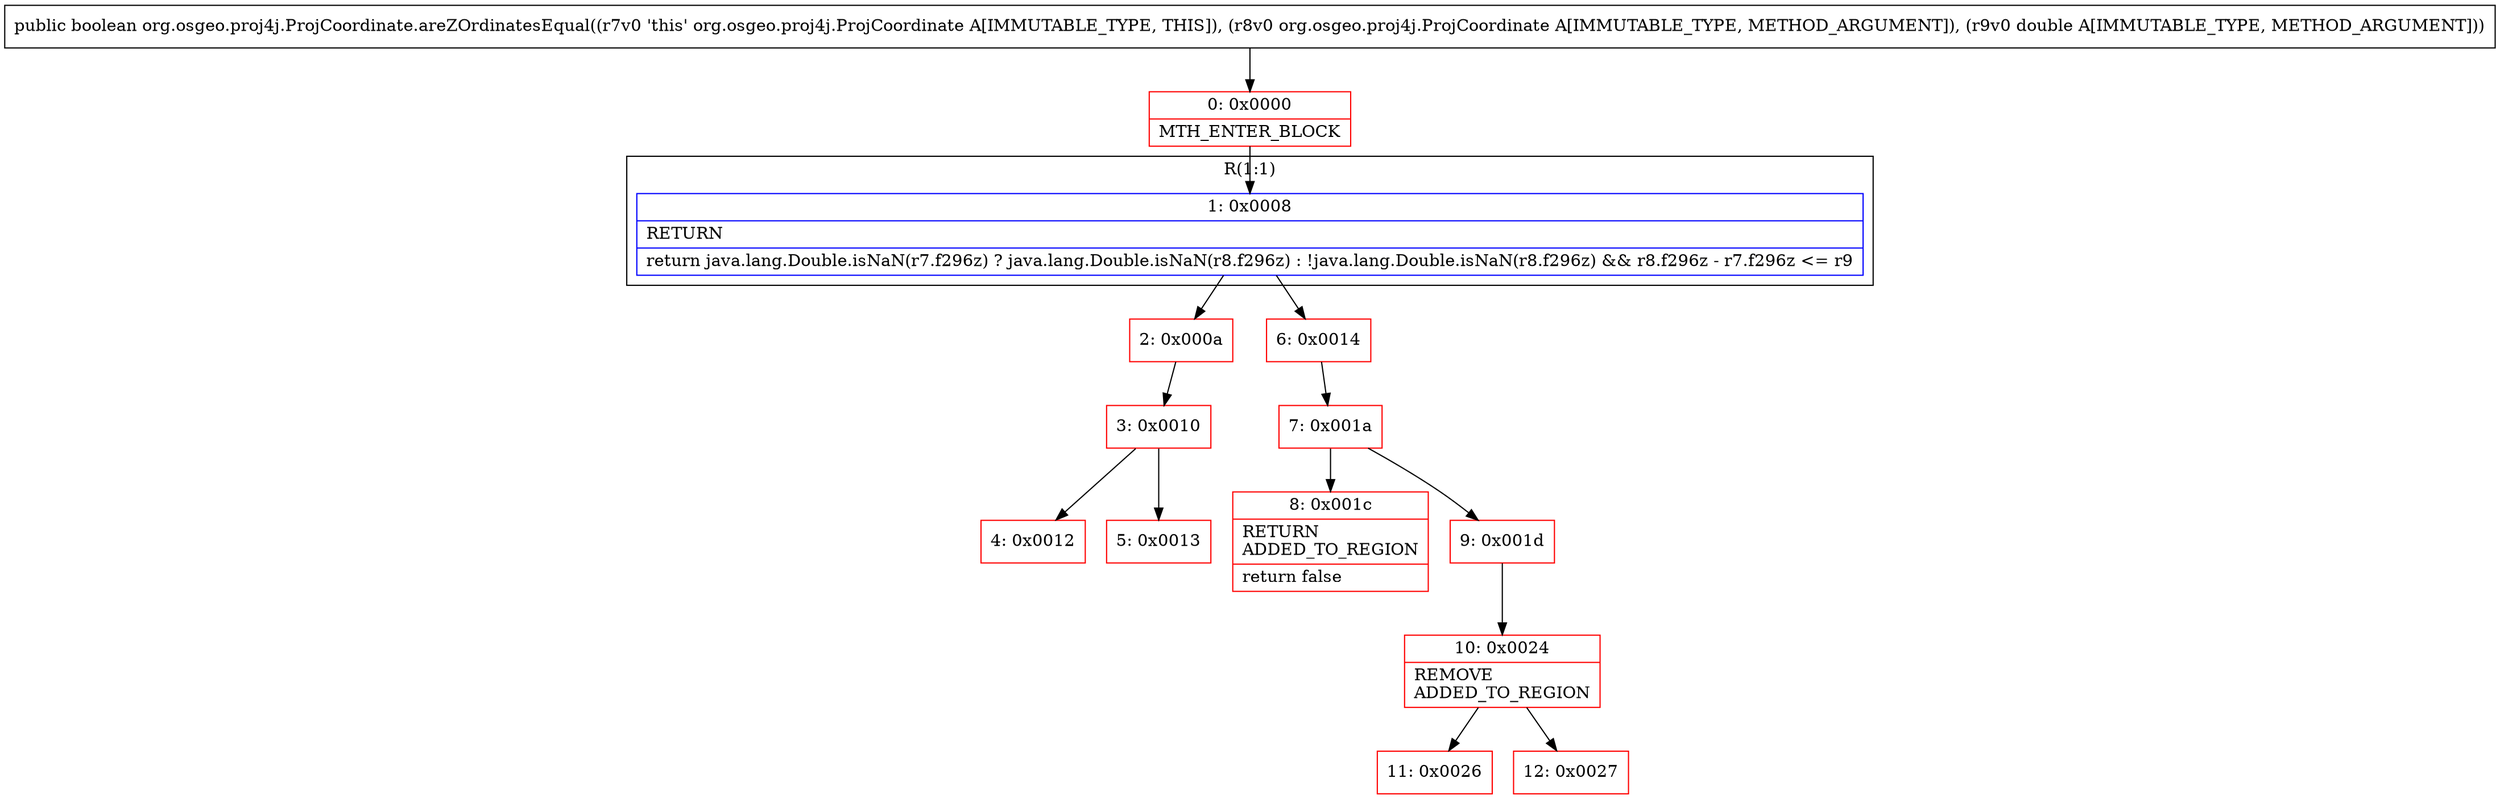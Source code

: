 digraph "CFG fororg.osgeo.proj4j.ProjCoordinate.areZOrdinatesEqual(Lorg\/osgeo\/proj4j\/ProjCoordinate;D)Z" {
subgraph cluster_Region_747264903 {
label = "R(1:1)";
node [shape=record,color=blue];
Node_1 [shape=record,label="{1\:\ 0x0008|RETURN\l|return java.lang.Double.isNaN(r7.f296z) ? java.lang.Double.isNaN(r8.f296z) : !java.lang.Double.isNaN(r8.f296z) && r8.f296z \- r7.f296z \<= r9\l}"];
}
Node_0 [shape=record,color=red,label="{0\:\ 0x0000|MTH_ENTER_BLOCK\l}"];
Node_2 [shape=record,color=red,label="{2\:\ 0x000a}"];
Node_3 [shape=record,color=red,label="{3\:\ 0x0010}"];
Node_4 [shape=record,color=red,label="{4\:\ 0x0012}"];
Node_5 [shape=record,color=red,label="{5\:\ 0x0013}"];
Node_6 [shape=record,color=red,label="{6\:\ 0x0014}"];
Node_7 [shape=record,color=red,label="{7\:\ 0x001a}"];
Node_8 [shape=record,color=red,label="{8\:\ 0x001c|RETURN\lADDED_TO_REGION\l|return false\l}"];
Node_9 [shape=record,color=red,label="{9\:\ 0x001d}"];
Node_10 [shape=record,color=red,label="{10\:\ 0x0024|REMOVE\lADDED_TO_REGION\l}"];
Node_11 [shape=record,color=red,label="{11\:\ 0x0026}"];
Node_12 [shape=record,color=red,label="{12\:\ 0x0027}"];
MethodNode[shape=record,label="{public boolean org.osgeo.proj4j.ProjCoordinate.areZOrdinatesEqual((r7v0 'this' org.osgeo.proj4j.ProjCoordinate A[IMMUTABLE_TYPE, THIS]), (r8v0 org.osgeo.proj4j.ProjCoordinate A[IMMUTABLE_TYPE, METHOD_ARGUMENT]), (r9v0 double A[IMMUTABLE_TYPE, METHOD_ARGUMENT])) }"];
MethodNode -> Node_0;
Node_1 -> Node_2;
Node_1 -> Node_6;
Node_0 -> Node_1;
Node_2 -> Node_3;
Node_3 -> Node_4;
Node_3 -> Node_5;
Node_6 -> Node_7;
Node_7 -> Node_8;
Node_7 -> Node_9;
Node_9 -> Node_10;
Node_10 -> Node_11;
Node_10 -> Node_12;
}

